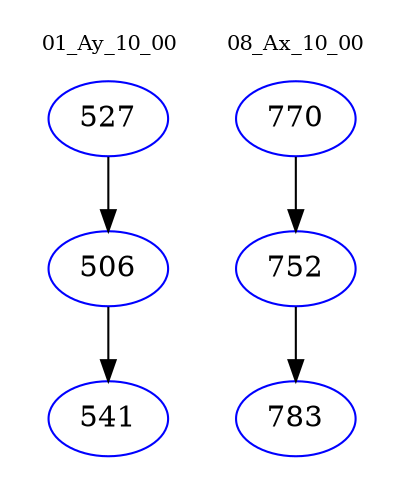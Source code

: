digraph{
subgraph cluster_0 {
color = white
label = "01_Ay_10_00";
fontsize=10;
T0_527 [label="527", color="blue"]
T0_527 -> T0_506 [color="black"]
T0_506 [label="506", color="blue"]
T0_506 -> T0_541 [color="black"]
T0_541 [label="541", color="blue"]
}
subgraph cluster_1 {
color = white
label = "08_Ax_10_00";
fontsize=10;
T1_770 [label="770", color="blue"]
T1_770 -> T1_752 [color="black"]
T1_752 [label="752", color="blue"]
T1_752 -> T1_783 [color="black"]
T1_783 [label="783", color="blue"]
}
}
